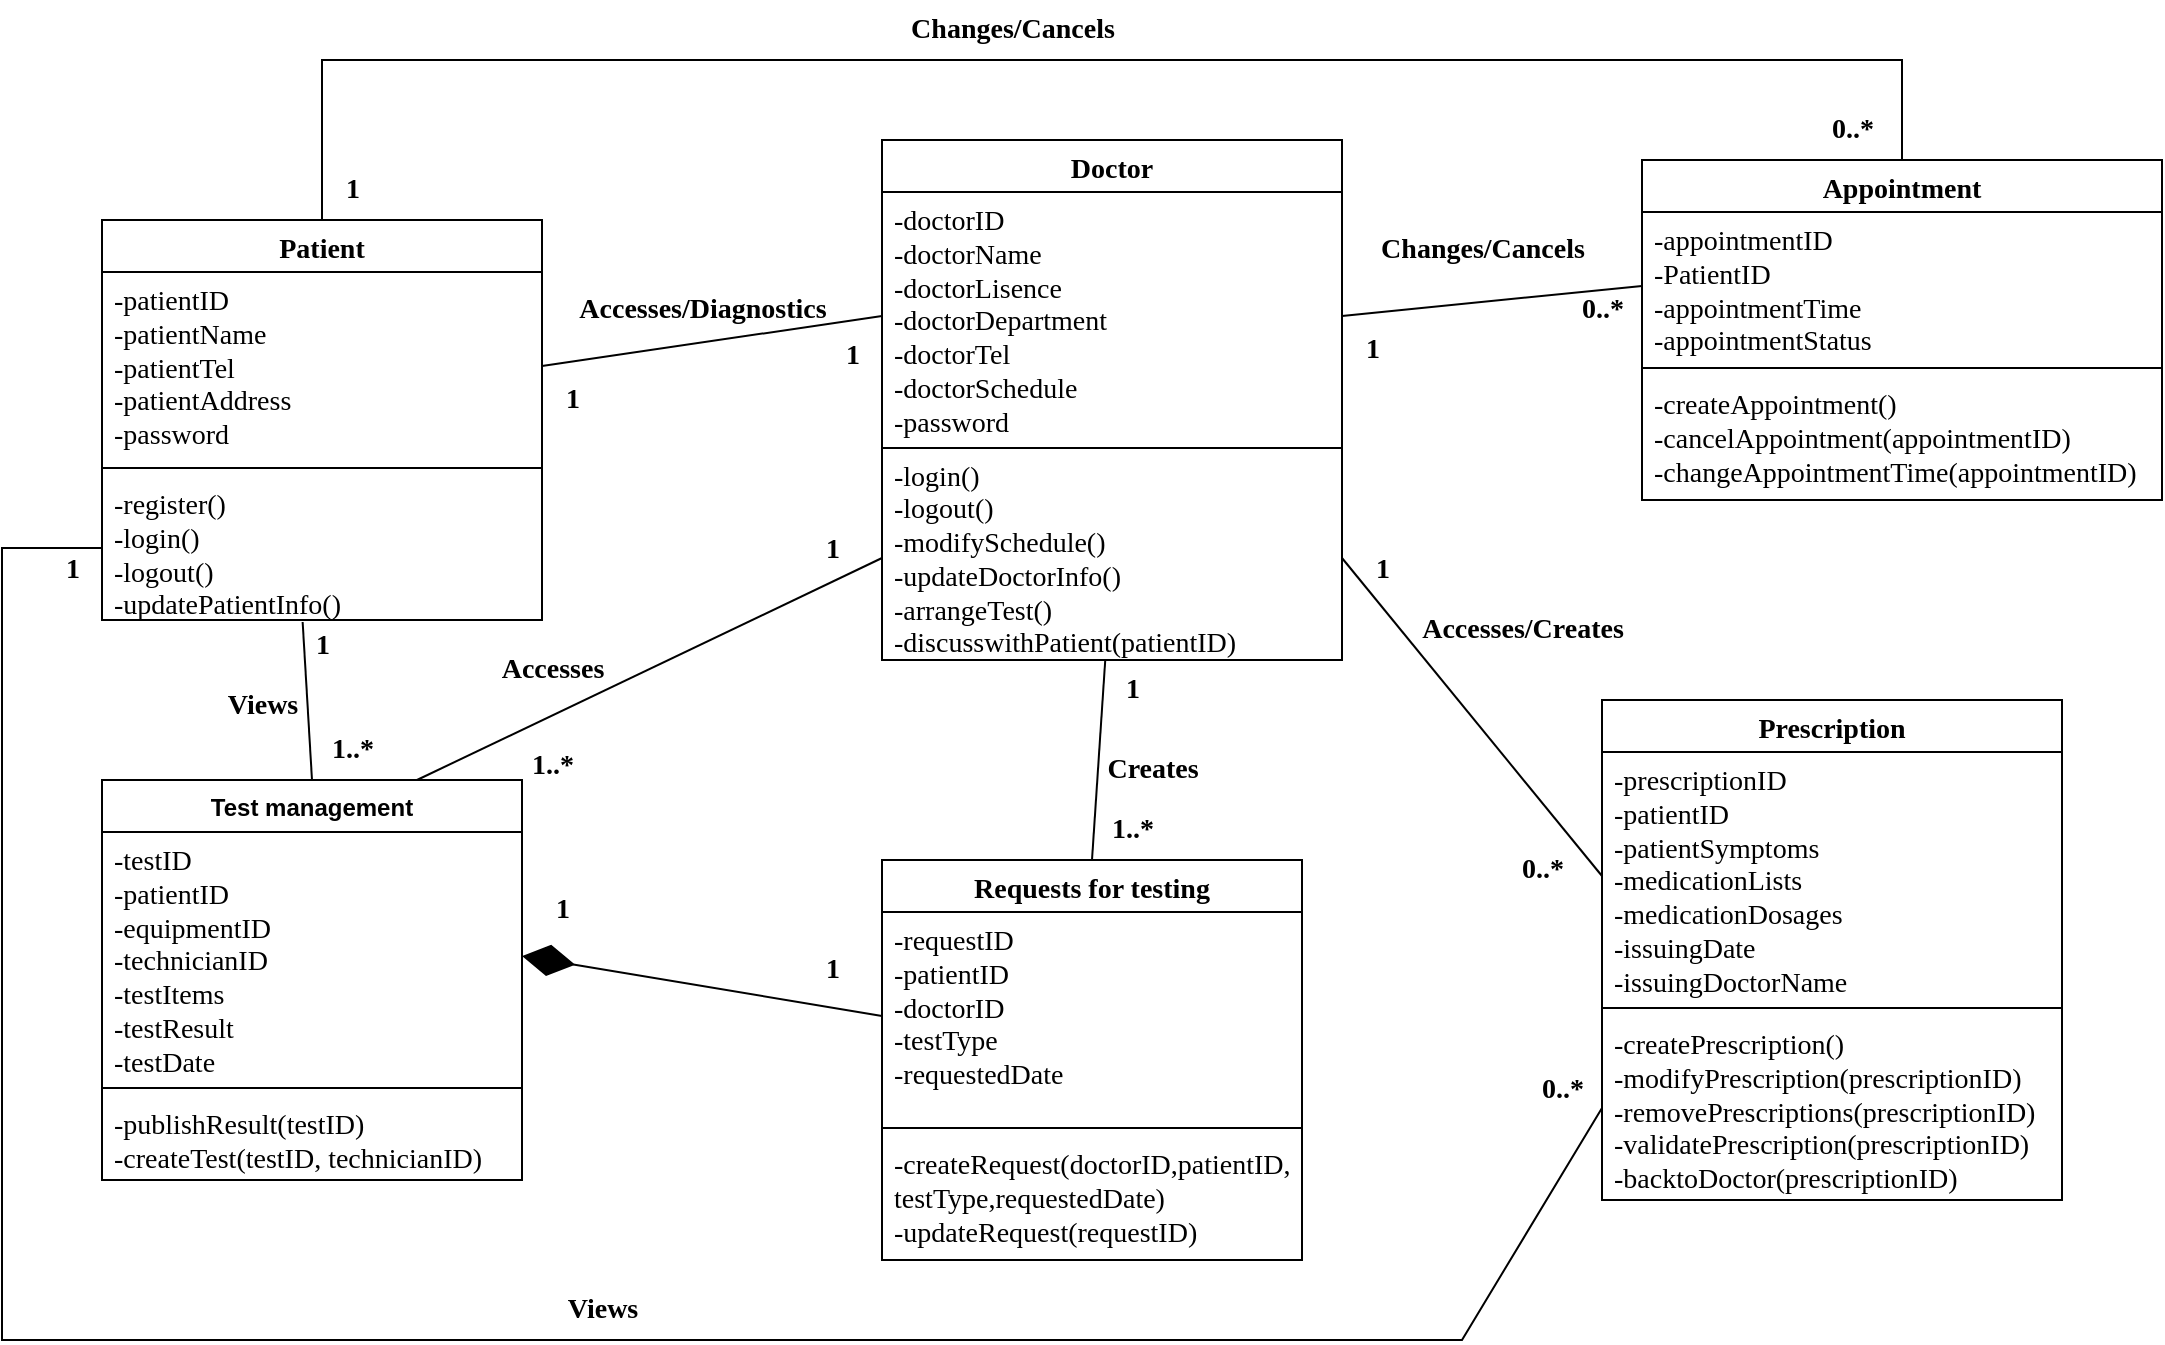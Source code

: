 <mxfile version="22.1.7" type="github">
  <diagram name="第 1 页" id="DenZLdO3r4VADLiXXg4M">
    <mxGraphModel dx="2165" dy="2223" grid="1" gridSize="10" guides="1" tooltips="1" connect="1" arrows="1" fold="1" page="1" pageScale="1" pageWidth="1169" pageHeight="827" math="0" shadow="0">
      <root>
        <mxCell id="0" />
        <mxCell id="1" parent="0" />
        <mxCell id="p3Dcqv_cOVk0L3FrFvDK-1" value="&lt;font style=&quot;font-size: 14px;&quot; face=&quot;Times New Roman&quot;&gt;Doctor&lt;/font&gt;" style="swimlane;fontStyle=1;align=center;verticalAlign=top;childLayout=stackLayout;horizontal=1;startSize=26;horizontalStack=0;resizeParent=1;resizeParentMax=0;resizeLast=0;collapsible=1;marginBottom=0;whiteSpace=wrap;html=1;" parent="1" vertex="1">
          <mxGeometry x="80" y="-920" width="230" height="260" as="geometry" />
        </mxCell>
        <mxCell id="p3Dcqv_cOVk0L3FrFvDK-2" value="-doctorID&lt;br style=&quot;font-size: 14px;&quot;&gt;-doctorName&lt;br&gt;-doctorLisence&lt;br style=&quot;font-size: 14px;&quot;&gt;-doctorDepartment&lt;br style=&quot;font-size: 14px;&quot;&gt;-doctorTel&lt;br style=&quot;font-size: 14px;&quot;&gt;-doctorSchedule&lt;br&gt;-password" style="text;strokeColor=none;fillColor=none;align=left;verticalAlign=top;spacingLeft=4;spacingRight=4;overflow=hidden;rotatable=0;points=[[0,0.5],[1,0.5]];portConstraint=eastwest;whiteSpace=wrap;html=1;fontFamily=Times New Roman;fontStyle=0;fontSize=14;" parent="p3Dcqv_cOVk0L3FrFvDK-1" vertex="1">
          <mxGeometry y="26" width="230" height="124" as="geometry" />
        </mxCell>
        <mxCell id="p3Dcqv_cOVk0L3FrFvDK-3" value="" style="line;strokeWidth=1;fillColor=none;align=left;verticalAlign=middle;spacingTop=-1;spacingLeft=3;spacingRight=3;rotatable=0;labelPosition=right;points=[];portConstraint=eastwest;strokeColor=inherit;" parent="p3Dcqv_cOVk0L3FrFvDK-1" vertex="1">
          <mxGeometry y="150" width="230" height="8" as="geometry" />
        </mxCell>
        <mxCell id="p3Dcqv_cOVk0L3FrFvDK-4" value="-login()&lt;br&gt;-logout()&lt;br style=&quot;font-size: 14px;&quot;&gt;-modifySchedule()&lt;br style=&quot;font-size: 14px;&quot;&gt;-updateDoctorInfo()&lt;br style=&quot;font-size: 14px;&quot;&gt;-arrangeTest()&lt;br&gt;-discusswithPatient(patientID)" style="text;strokeColor=none;fillColor=none;align=left;verticalAlign=middle;spacingLeft=4;spacingRight=4;overflow=hidden;rotatable=0;points=[[0,0.5],[1,0.5]];portConstraint=eastwest;whiteSpace=wrap;html=1;fontSize=14;fontFamily=Times New Roman;" parent="p3Dcqv_cOVk0L3FrFvDK-1" vertex="1">
          <mxGeometry y="158" width="230" height="102" as="geometry" />
        </mxCell>
        <mxCell id="p3Dcqv_cOVk0L3FrFvDK-5" value="&lt;font face=&quot;Times New Roman&quot; style=&quot;font-size: 14px;&quot;&gt;Appointment&lt;/font&gt;" style="swimlane;fontStyle=1;align=center;verticalAlign=top;childLayout=stackLayout;horizontal=1;startSize=26;horizontalStack=0;resizeParent=1;resizeParentMax=0;resizeLast=0;collapsible=1;marginBottom=0;whiteSpace=wrap;html=1;" parent="1" vertex="1">
          <mxGeometry x="460" y="-910" width="260" height="170" as="geometry" />
        </mxCell>
        <mxCell id="p3Dcqv_cOVk0L3FrFvDK-6" value="-appointmentID&lt;br style=&quot;font-size: 14px;&quot;&gt;-PatientID&lt;br style=&quot;font-size: 14px;&quot;&gt;-appointmentTime&lt;br style=&quot;font-size: 14px;&quot;&gt;-appointmentStatus" style="text;strokeColor=none;fillColor=none;align=left;verticalAlign=top;spacingLeft=4;spacingRight=4;overflow=hidden;rotatable=0;points=[[0,0.5],[1,0.5]];portConstraint=eastwest;whiteSpace=wrap;html=1;fontFamily=Times New Roman;fontSize=14;" parent="p3Dcqv_cOVk0L3FrFvDK-5" vertex="1">
          <mxGeometry y="26" width="260" height="74" as="geometry" />
        </mxCell>
        <mxCell id="p3Dcqv_cOVk0L3FrFvDK-7" value="" style="line;strokeWidth=1;fillColor=none;align=left;verticalAlign=middle;spacingTop=-1;spacingLeft=3;spacingRight=3;rotatable=0;labelPosition=right;points=[];portConstraint=eastwest;strokeColor=inherit;" parent="p3Dcqv_cOVk0L3FrFvDK-5" vertex="1">
          <mxGeometry y="100" width="260" height="8" as="geometry" />
        </mxCell>
        <mxCell id="p3Dcqv_cOVk0L3FrFvDK-8" value="-createAppointment()&lt;br style=&quot;border-color: var(--border-color);&quot;&gt;-cancelAppointment(appointmentID)&lt;br style=&quot;border-color: var(--border-color);&quot;&gt;-changeAppointmentTime(appointmentID)&lt;br&gt;" style="text;strokeColor=none;fillColor=none;align=left;verticalAlign=top;spacingLeft=4;spacingRight=4;overflow=hidden;rotatable=0;points=[[0,0.5],[1,0.5]];portConstraint=eastwest;whiteSpace=wrap;html=1;fontFamily=Times New Roman;fontSize=14;" parent="p3Dcqv_cOVk0L3FrFvDK-5" vertex="1">
          <mxGeometry y="108" width="260" height="62" as="geometry" />
        </mxCell>
        <mxCell id="p3Dcqv_cOVk0L3FrFvDK-9" value="&lt;font style=&quot;font-size: 14px;&quot;&gt;Prescription&lt;/font&gt;" style="swimlane;fontStyle=1;align=center;verticalAlign=top;childLayout=stackLayout;horizontal=1;startSize=26;horizontalStack=0;resizeParent=1;resizeParentMax=0;resizeLast=0;collapsible=1;marginBottom=0;whiteSpace=wrap;html=1;fontFamily=Times New Roman;" parent="1" vertex="1">
          <mxGeometry x="440" y="-640" width="230" height="250" as="geometry">
            <mxRectangle x="30" y="280" width="110" height="30" as="alternateBounds" />
          </mxGeometry>
        </mxCell>
        <mxCell id="p3Dcqv_cOVk0L3FrFvDK-10" value="&lt;font&gt;-prescriptionID&lt;br&gt;-patientID&lt;br style=&quot;font-size: 14px;&quot;&gt;-patientSymptoms&lt;br style=&quot;font-size: 14px;&quot;&gt;-medicationLists&lt;br style=&quot;font-size: 14px;&quot;&gt;-medicationDosages&lt;br&gt;-issuingDate&lt;br&gt;-issuingDoctorName&lt;/font&gt;" style="text;strokeColor=none;fillColor=none;align=left;verticalAlign=top;spacingLeft=4;spacingRight=4;overflow=hidden;rotatable=0;points=[[0,0.5],[1,0.5]];portConstraint=eastwest;whiteSpace=wrap;html=1;fontFamily=Times New Roman;fontSize=14;" parent="p3Dcqv_cOVk0L3FrFvDK-9" vertex="1">
          <mxGeometry y="26" width="230" height="124" as="geometry" />
        </mxCell>
        <mxCell id="p3Dcqv_cOVk0L3FrFvDK-11" value="" style="line;strokeWidth=1;fillColor=none;align=left;verticalAlign=middle;spacingTop=-1;spacingLeft=3;spacingRight=3;rotatable=0;labelPosition=right;points=[];portConstraint=eastwest;strokeColor=inherit;" parent="p3Dcqv_cOVk0L3FrFvDK-9" vertex="1">
          <mxGeometry y="150" width="230" height="8" as="geometry" />
        </mxCell>
        <mxCell id="p3Dcqv_cOVk0L3FrFvDK-12" value="-createPrescription()&lt;br style=&quot;border-color: var(--border-color);&quot;&gt;-modifyPrescription(prescriptionID)&lt;br style=&quot;border-color: var(--border-color);&quot;&gt;-removePrescriptions(prescriptionID)&lt;br style=&quot;border-color: var(--border-color);&quot;&gt;-validatePrescription(prescriptionID)&lt;br style=&quot;border-color: var(--border-color);&quot;&gt;-backtoDoctor(prescriptionID)" style="text;strokeColor=none;fillColor=none;align=left;verticalAlign=top;spacingLeft=4;spacingRight=4;overflow=hidden;rotatable=0;points=[[0,0.5],[1,0.5]];portConstraint=eastwest;whiteSpace=wrap;html=1;fontFamily=Times New Roman;fontSize=14;" parent="p3Dcqv_cOVk0L3FrFvDK-9" vertex="1">
          <mxGeometry y="158" width="230" height="92" as="geometry" />
        </mxCell>
        <mxCell id="p3Dcqv_cOVk0L3FrFvDK-15" value="&lt;font style=&quot;font-size: 14px;&quot; face=&quot;Times New Roman&quot;&gt;Requests for testing&lt;/font&gt;" style="swimlane;fontStyle=1;align=center;verticalAlign=top;childLayout=stackLayout;horizontal=1;startSize=26;horizontalStack=0;resizeParent=1;resizeParentMax=0;resizeLast=0;collapsible=1;marginBottom=0;whiteSpace=wrap;html=1;" parent="1" vertex="1">
          <mxGeometry x="80" y="-560" width="210" height="200" as="geometry" />
        </mxCell>
        <mxCell id="p3Dcqv_cOVk0L3FrFvDK-16" value="-requestID&lt;br&gt;-patientID&lt;br&gt;-doctorID&lt;br style=&quot;border-color: var(--border-color);&quot;&gt;-testType&lt;br&gt;-requestedDate" style="text;strokeColor=none;fillColor=none;align=left;verticalAlign=top;spacingLeft=4;spacingRight=4;overflow=hidden;rotatable=0;points=[[0,0.5],[1,0.5]];portConstraint=eastwest;whiteSpace=wrap;html=1;fontFamily=Times New Roman;fontSize=14;" parent="p3Dcqv_cOVk0L3FrFvDK-15" vertex="1">
          <mxGeometry y="26" width="210" height="104" as="geometry" />
        </mxCell>
        <mxCell id="p3Dcqv_cOVk0L3FrFvDK-17" value="" style="line;strokeWidth=1;fillColor=none;align=left;verticalAlign=middle;spacingTop=-1;spacingLeft=3;spacingRight=3;rotatable=0;labelPosition=right;points=[];portConstraint=eastwest;strokeColor=inherit;" parent="p3Dcqv_cOVk0L3FrFvDK-15" vertex="1">
          <mxGeometry y="130" width="210" height="8" as="geometry" />
        </mxCell>
        <mxCell id="p3Dcqv_cOVk0L3FrFvDK-18" value="-createRequest(doctorID,patientID,&lt;br&gt;testType,requestedDate)&lt;br style=&quot;font-size: 14px;&quot;&gt;-updateRequest(requestID)" style="text;strokeColor=none;fillColor=none;align=left;verticalAlign=top;spacingLeft=4;spacingRight=4;overflow=hidden;rotatable=0;points=[[0,0.5],[1,0.5]];portConstraint=eastwest;whiteSpace=wrap;html=1;fontFamily=Times New Roman;fontSize=14;" parent="p3Dcqv_cOVk0L3FrFvDK-15" vertex="1">
          <mxGeometry y="138" width="210" height="62" as="geometry" />
        </mxCell>
        <mxCell id="p3Dcqv_cOVk0L3FrFvDK-21" value="Patient" style="swimlane;fontStyle=1;align=center;verticalAlign=top;childLayout=stackLayout;horizontal=1;startSize=26;horizontalStack=0;resizeParent=1;resizeParentMax=0;resizeLast=0;collapsible=1;marginBottom=0;whiteSpace=wrap;html=1;fontFamily=Times New Roman;fontSize=14;" parent="1" vertex="1">
          <mxGeometry x="-310" y="-880" width="220" height="200" as="geometry" />
        </mxCell>
        <mxCell id="p3Dcqv_cOVk0L3FrFvDK-22" value="-patientID&lt;br style=&quot;font-size: 14px;&quot;&gt;-patientName&lt;br style=&quot;font-size: 14px;&quot;&gt;-patientTel&lt;br style=&quot;font-size: 14px;&quot;&gt;-patientAddress&lt;br style=&quot;font-size: 14px;&quot;&gt;-password" style="text;strokeColor=none;fillColor=none;align=left;verticalAlign=top;spacingLeft=4;spacingRight=4;overflow=hidden;rotatable=0;points=[[0,0.5],[1,0.5]];portConstraint=eastwest;whiteSpace=wrap;html=1;fontFamily=Times New Roman;fontSize=14;" parent="p3Dcqv_cOVk0L3FrFvDK-21" vertex="1">
          <mxGeometry y="26" width="220" height="94" as="geometry" />
        </mxCell>
        <mxCell id="p3Dcqv_cOVk0L3FrFvDK-23" value="" style="line;strokeWidth=1;fillColor=none;align=left;verticalAlign=middle;spacingTop=-1;spacingLeft=3;spacingRight=3;rotatable=0;labelPosition=right;points=[];portConstraint=eastwest;strokeColor=inherit;" parent="p3Dcqv_cOVk0L3FrFvDK-21" vertex="1">
          <mxGeometry y="120" width="220" height="8" as="geometry" />
        </mxCell>
        <mxCell id="p3Dcqv_cOVk0L3FrFvDK-24" value="-register()&lt;br&gt;-login()&lt;br style=&quot;border-color: var(--border-color); font-size: 14px;&quot;&gt;&lt;span style=&quot;font-size: 14px;&quot;&gt;-logout()&lt;br&gt;-updatePatientInfo()&lt;br&gt;&lt;/span&gt;" style="text;strokeColor=none;fillColor=none;align=left;verticalAlign=top;spacingLeft=4;spacingRight=4;overflow=hidden;rotatable=0;points=[[0,0.5],[1,0.5]];portConstraint=eastwest;whiteSpace=wrap;html=1;fontSize=14;fontFamily=Times New Roman;" parent="p3Dcqv_cOVk0L3FrFvDK-21" vertex="1">
          <mxGeometry y="128" width="220" height="72" as="geometry" />
        </mxCell>
        <mxCell id="p3Dcqv_cOVk0L3FrFvDK-25" value="Test management" style="swimlane;fontStyle=1;align=center;verticalAlign=top;childLayout=stackLayout;horizontal=1;startSize=26;horizontalStack=0;resizeParent=1;resizeParentMax=0;resizeLast=0;collapsible=1;marginBottom=0;whiteSpace=wrap;html=1;" parent="1" vertex="1">
          <mxGeometry x="-310" y="-600" width="210" height="200" as="geometry" />
        </mxCell>
        <mxCell id="p3Dcqv_cOVk0L3FrFvDK-26" value="-testID&lt;br style=&quot;font-size: 14px;&quot;&gt;-patientID&lt;br&gt;-equipmentID&lt;br&gt;-technicianID&lt;br&gt;-testItems&lt;br style=&quot;font-size: 14px;&quot;&gt;-testResult&lt;br&gt;-testDate" style="text;strokeColor=none;fillColor=none;align=left;verticalAlign=top;spacingLeft=4;spacingRight=4;overflow=hidden;rotatable=0;points=[[0,0.5],[1,0.5]];portConstraint=eastwest;whiteSpace=wrap;html=1;fontFamily=Times New Roman;fontSize=14;" parent="p3Dcqv_cOVk0L3FrFvDK-25" vertex="1">
          <mxGeometry y="26" width="210" height="124" as="geometry" />
        </mxCell>
        <mxCell id="p3Dcqv_cOVk0L3FrFvDK-27" value="" style="line;strokeWidth=1;fillColor=none;align=left;verticalAlign=middle;spacingTop=-1;spacingLeft=3;spacingRight=3;rotatable=0;labelPosition=right;points=[];portConstraint=eastwest;strokeColor=inherit;" parent="p3Dcqv_cOVk0L3FrFvDK-25" vertex="1">
          <mxGeometry y="150" width="210" height="8" as="geometry" />
        </mxCell>
        <mxCell id="p3Dcqv_cOVk0L3FrFvDK-28" value="-publishResult(testID)&lt;br&gt;-createTest(testID, technicianID)" style="text;strokeColor=none;fillColor=none;align=left;verticalAlign=top;spacingLeft=4;spacingRight=4;overflow=hidden;rotatable=0;points=[[0,0.5],[1,0.5]];portConstraint=eastwest;whiteSpace=wrap;html=1;fontFamily=Times New Roman;fontSize=14;" parent="p3Dcqv_cOVk0L3FrFvDK-25" vertex="1">
          <mxGeometry y="158" width="210" height="42" as="geometry" />
        </mxCell>
        <mxCell id="lUxniN7s-FJJxCix2oJ--1" value="" style="endArrow=none;html=1;rounded=0;entryX=0;entryY=0.5;entryDx=0;entryDy=0;exitX=1;exitY=0.5;exitDx=0;exitDy=0;" edge="1" parent="1" source="p3Dcqv_cOVk0L3FrFvDK-2" target="p3Dcqv_cOVk0L3FrFvDK-6">
          <mxGeometry width="50" height="50" relative="1" as="geometry">
            <mxPoint x="190" y="-630" as="sourcePoint" />
            <mxPoint x="240" y="-680" as="targetPoint" />
          </mxGeometry>
        </mxCell>
        <mxCell id="lUxniN7s-FJJxCix2oJ--2" value="" style="endArrow=none;html=1;rounded=0;entryX=0;entryY=0.5;entryDx=0;entryDy=0;exitX=1;exitY=0.5;exitDx=0;exitDy=0;" edge="1" parent="1" source="p3Dcqv_cOVk0L3FrFvDK-4" target="p3Dcqv_cOVk0L3FrFvDK-10">
          <mxGeometry width="50" height="50" relative="1" as="geometry">
            <mxPoint x="190" y="-630" as="sourcePoint" />
            <mxPoint x="240" y="-680" as="targetPoint" />
          </mxGeometry>
        </mxCell>
        <mxCell id="lUxniN7s-FJJxCix2oJ--3" value="" style="endArrow=none;html=1;rounded=0;entryX=0.5;entryY=0;entryDx=0;entryDy=0;" edge="1" parent="1" source="p3Dcqv_cOVk0L3FrFvDK-4" target="p3Dcqv_cOVk0L3FrFvDK-15">
          <mxGeometry width="50" height="50" relative="1" as="geometry">
            <mxPoint x="320" y="-701" as="sourcePoint" />
            <mxPoint x="450" y="-542" as="targetPoint" />
          </mxGeometry>
        </mxCell>
        <mxCell id="lUxniN7s-FJJxCix2oJ--5" value="Changes/Cancels" style="text;html=1;align=center;verticalAlign=middle;resizable=0;points=[];autosize=1;strokeColor=none;fillColor=none;fontFamily=Times New Roman;fontStyle=1;fontSize=14;" vertex="1" parent="1">
          <mxGeometry x="315" y="-880" width="130" height="30" as="geometry" />
        </mxCell>
        <mxCell id="lUxniN7s-FJJxCix2oJ--6" value="1" style="text;html=1;align=center;verticalAlign=middle;resizable=0;points=[];autosize=1;strokeColor=none;fillColor=none;fontFamily=Times New Roman;fontStyle=1;fontSize=14;" vertex="1" parent="1">
          <mxGeometry x="310" y="-830" width="30" height="30" as="geometry" />
        </mxCell>
        <mxCell id="lUxniN7s-FJJxCix2oJ--7" value="0..*" style="text;html=1;align=center;verticalAlign=middle;resizable=0;points=[];autosize=1;strokeColor=none;fillColor=none;fontFamily=Times New Roman;fontStyle=1;fontSize=14;" vertex="1" parent="1">
          <mxGeometry x="420" y="-850" width="40" height="30" as="geometry" />
        </mxCell>
        <mxCell id="lUxniN7s-FJJxCix2oJ--8" value="" style="endArrow=none;html=1;rounded=0;entryX=0;entryY=0.5;entryDx=0;entryDy=0;exitX=1;exitY=0.5;exitDx=0;exitDy=0;" edge="1" parent="1" source="p3Dcqv_cOVk0L3FrFvDK-22" target="p3Dcqv_cOVk0L3FrFvDK-2">
          <mxGeometry width="50" height="50" relative="1" as="geometry">
            <mxPoint x="190" y="-720" as="sourcePoint" />
            <mxPoint x="240" y="-770" as="targetPoint" />
          </mxGeometry>
        </mxCell>
        <mxCell id="lUxniN7s-FJJxCix2oJ--9" value="Accesses/Diagnostics" style="text;html=1;align=center;verticalAlign=middle;resizable=0;points=[];autosize=1;strokeColor=none;fillColor=none;fontFamily=Times New Roman;fontStyle=1;fontSize=14;" vertex="1" parent="1">
          <mxGeometry x="-85" y="-850" width="150" height="30" as="geometry" />
        </mxCell>
        <mxCell id="lUxniN7s-FJJxCix2oJ--10" value="" style="endArrow=none;html=1;rounded=0;entryX=0;entryY=0.5;entryDx=0;entryDy=0;exitX=0.75;exitY=0;exitDx=0;exitDy=0;" edge="1" parent="1" source="p3Dcqv_cOVk0L3FrFvDK-25" target="p3Dcqv_cOVk0L3FrFvDK-4">
          <mxGeometry width="50" height="50" relative="1" as="geometry">
            <mxPoint y="-630" as="sourcePoint" />
            <mxPoint x="50" y="-680" as="targetPoint" />
          </mxGeometry>
        </mxCell>
        <mxCell id="lUxniN7s-FJJxCix2oJ--11" value="Accesses" style="text;html=1;align=center;verticalAlign=middle;resizable=0;points=[];autosize=1;strokeColor=none;fillColor=none;fontFamily=Times New Roman;fontStyle=1;fontSize=14;" vertex="1" parent="1">
          <mxGeometry x="-120" y="-670" width="70" height="30" as="geometry" />
        </mxCell>
        <mxCell id="lUxniN7s-FJJxCix2oJ--12" value="Accesses/Creates" style="text;html=1;align=center;verticalAlign=middle;resizable=0;points=[];autosize=1;strokeColor=none;fillColor=none;fontStyle=1;fontFamily=Times New Roman;fontSize=14;" vertex="1" parent="1">
          <mxGeometry x="340" y="-690" width="120" height="30" as="geometry" />
        </mxCell>
        <mxCell id="lUxniN7s-FJJxCix2oJ--13" value="&lt;b&gt;&lt;font face=&quot;Times New Roman&quot; style=&quot;font-size: 14px;&quot;&gt;Creates&lt;/font&gt;&lt;/b&gt;" style="text;html=1;align=center;verticalAlign=middle;resizable=0;points=[];autosize=1;strokeColor=none;fillColor=none;" vertex="1" parent="1">
          <mxGeometry x="180" y="-620" width="70" height="30" as="geometry" />
        </mxCell>
        <mxCell id="lUxniN7s-FJJxCix2oJ--15" value="1" style="text;html=1;align=center;verticalAlign=middle;resizable=0;points=[];autosize=1;strokeColor=none;fillColor=none;fontFamily=Times New Roman;fontStyle=1;fontSize=14;" vertex="1" parent="1">
          <mxGeometry x="50" y="-827" width="30" height="30" as="geometry" />
        </mxCell>
        <mxCell id="lUxniN7s-FJJxCix2oJ--16" value="1" style="text;html=1;align=center;verticalAlign=middle;resizable=0;points=[];autosize=1;strokeColor=none;fillColor=none;fontFamily=Times New Roman;fontStyle=1;fontSize=14;" vertex="1" parent="1">
          <mxGeometry x="-90" y="-805" width="30" height="30" as="geometry" />
        </mxCell>
        <mxCell id="lUxniN7s-FJJxCix2oJ--17" value="Changes/Cancels" style="text;html=1;align=center;verticalAlign=middle;resizable=0;points=[];autosize=1;strokeColor=none;fillColor=none;fontFamily=Times New Roman;fontStyle=1;fontSize=14;" vertex="1" parent="1">
          <mxGeometry x="80" y="-990" width="130" height="30" as="geometry" />
        </mxCell>
        <mxCell id="lUxniN7s-FJJxCix2oJ--18" value="" style="endArrow=none;html=1;rounded=0;exitX=0.5;exitY=0;exitDx=0;exitDy=0;entryX=0.5;entryY=0;entryDx=0;entryDy=0;" edge="1" parent="1" source="p3Dcqv_cOVk0L3FrFvDK-21" target="p3Dcqv_cOVk0L3FrFvDK-5">
          <mxGeometry width="50" height="50" relative="1" as="geometry">
            <mxPoint x="-220" y="-880" as="sourcePoint" />
            <mxPoint x="350" y="-1000" as="targetPoint" />
            <Array as="points">
              <mxPoint x="-200" y="-960" />
              <mxPoint x="590" y="-960" />
            </Array>
          </mxGeometry>
        </mxCell>
        <mxCell id="lUxniN7s-FJJxCix2oJ--19" value="1" style="text;html=1;align=center;verticalAlign=middle;resizable=0;points=[];autosize=1;strokeColor=none;fillColor=none;fontFamily=Times New Roman;fontStyle=1;fontSize=14;" vertex="1" parent="1">
          <mxGeometry x="-200" y="-910" width="30" height="30" as="geometry" />
        </mxCell>
        <mxCell id="lUxniN7s-FJJxCix2oJ--20" value="0..*" style="text;html=1;align=center;verticalAlign=middle;resizable=0;points=[];autosize=1;strokeColor=none;fillColor=none;fontFamily=Times New Roman;fontStyle=1;fontSize=14;" vertex="1" parent="1">
          <mxGeometry x="545" y="-940" width="40" height="30" as="geometry" />
        </mxCell>
        <mxCell id="lUxniN7s-FJJxCix2oJ--21" value="" style="endArrow=none;html=1;rounded=0;exitX=0.456;exitY=1.014;exitDx=0;exitDy=0;exitPerimeter=0;entryX=0.5;entryY=0;entryDx=0;entryDy=0;" edge="1" parent="1" source="p3Dcqv_cOVk0L3FrFvDK-24" target="p3Dcqv_cOVk0L3FrFvDK-25">
          <mxGeometry width="50" height="50" relative="1" as="geometry">
            <mxPoint x="130" y="-630" as="sourcePoint" />
            <mxPoint x="180" y="-680" as="targetPoint" />
          </mxGeometry>
        </mxCell>
        <mxCell id="lUxniN7s-FJJxCix2oJ--22" value="Views" style="text;html=1;align=center;verticalAlign=middle;resizable=0;points=[];autosize=1;strokeColor=none;fillColor=none;fontFamily=Times New Roman;fontStyle=1;fontSize=14;" vertex="1" parent="1">
          <mxGeometry x="-260" y="-652" width="60" height="30" as="geometry" />
        </mxCell>
        <mxCell id="lUxniN7s-FJJxCix2oJ--24" value="" style="endArrow=none;html=1;rounded=0;entryX=0;entryY=0.5;entryDx=0;entryDy=0;exitX=0;exitY=0.5;exitDx=0;exitDy=0;" edge="1" parent="1" source="p3Dcqv_cOVk0L3FrFvDK-12" target="p3Dcqv_cOVk0L3FrFvDK-24">
          <mxGeometry width="50" height="50" relative="1" as="geometry">
            <mxPoint x="80" y="-540" as="sourcePoint" />
            <mxPoint x="130" y="-590" as="targetPoint" />
            <Array as="points">
              <mxPoint x="370" y="-320" />
              <mxPoint x="-360" y="-320" />
              <mxPoint x="-360" y="-716" />
            </Array>
          </mxGeometry>
        </mxCell>
        <mxCell id="lUxniN7s-FJJxCix2oJ--25" value="Views" style="text;html=1;align=center;verticalAlign=middle;resizable=0;points=[];autosize=1;strokeColor=none;fillColor=none;fontFamily=Times New Roman;fontStyle=1;fontSize=14;" vertex="1" parent="1">
          <mxGeometry x="-90" y="-350" width="60" height="30" as="geometry" />
        </mxCell>
        <mxCell id="lUxniN7s-FJJxCix2oJ--26" value="0..*" style="text;html=1;align=center;verticalAlign=middle;resizable=0;points=[];autosize=1;strokeColor=none;fillColor=none;fontFamily=Times New Roman;fontStyle=1;fontSize=14;" vertex="1" parent="1">
          <mxGeometry x="400" y="-460" width="40" height="30" as="geometry" />
        </mxCell>
        <mxCell id="lUxniN7s-FJJxCix2oJ--27" value="1" style="text;html=1;align=center;verticalAlign=middle;resizable=0;points=[];autosize=1;strokeColor=none;fillColor=none;fontFamily=Times New Roman;fontStyle=1;fontSize=14;" vertex="1" parent="1">
          <mxGeometry x="-340" y="-720" width="30" height="30" as="geometry" />
        </mxCell>
        <mxCell id="lUxniN7s-FJJxCix2oJ--28" value="1" style="text;html=1;align=center;verticalAlign=middle;resizable=0;points=[];autosize=1;strokeColor=none;fillColor=none;fontFamily=Times New Roman;fontStyle=1;fontSize=14;" vertex="1" parent="1">
          <mxGeometry x="-215" y="-682" width="30" height="30" as="geometry" />
        </mxCell>
        <mxCell id="lUxniN7s-FJJxCix2oJ--29" value="1..*" style="text;html=1;align=center;verticalAlign=middle;resizable=0;points=[];autosize=1;strokeColor=none;fillColor=none;fontFamily=Times New Roman;fontStyle=1;fontSize=14;" vertex="1" parent="1">
          <mxGeometry x="-205" y="-630" width="40" height="30" as="geometry" />
        </mxCell>
        <mxCell id="lUxniN7s-FJJxCix2oJ--30" value="1" style="text;html=1;align=center;verticalAlign=middle;resizable=0;points=[];autosize=1;strokeColor=none;fillColor=none;fontFamily=Times New Roman;fontStyle=1;fontSize=14;" vertex="1" parent="1">
          <mxGeometry x="190" y="-660" width="30" height="30" as="geometry" />
        </mxCell>
        <mxCell id="lUxniN7s-FJJxCix2oJ--31" value="1..*" style="text;html=1;align=center;verticalAlign=middle;resizable=0;points=[];autosize=1;strokeColor=none;fillColor=none;fontFamily=Times New Roman;fontStyle=1;fontSize=14;" vertex="1" parent="1">
          <mxGeometry x="185" y="-590" width="40" height="30" as="geometry" />
        </mxCell>
        <mxCell id="lUxniN7s-FJJxCix2oJ--32" value="1" style="text;html=1;align=center;verticalAlign=middle;resizable=0;points=[];autosize=1;strokeColor=none;fillColor=none;fontFamily=Times New Roman;fontStyle=1;fontSize=14;" vertex="1" parent="1">
          <mxGeometry x="40" y="-730" width="30" height="30" as="geometry" />
        </mxCell>
        <mxCell id="lUxniN7s-FJJxCix2oJ--33" value="1..*" style="text;html=1;align=center;verticalAlign=middle;resizable=0;points=[];autosize=1;strokeColor=none;fillColor=none;fontFamily=Times New Roman;fontStyle=1;fontSize=14;" vertex="1" parent="1">
          <mxGeometry x="-105" y="-622" width="40" height="30" as="geometry" />
        </mxCell>
        <mxCell id="lUxniN7s-FJJxCix2oJ--35" value="" style="endArrow=diamondThin;endFill=1;endSize=24;html=1;rounded=0;entryX=1;entryY=0.5;entryDx=0;entryDy=0;exitX=0;exitY=0.5;exitDx=0;exitDy=0;" edge="1" parent="1" source="p3Dcqv_cOVk0L3FrFvDK-16" target="p3Dcqv_cOVk0L3FrFvDK-26">
          <mxGeometry width="160" relative="1" as="geometry">
            <mxPoint x="30" y="-530" as="sourcePoint" />
            <mxPoint x="190" y="-530" as="targetPoint" />
          </mxGeometry>
        </mxCell>
        <mxCell id="lUxniN7s-FJJxCix2oJ--36" value="1" style="text;html=1;align=center;verticalAlign=middle;resizable=0;points=[];autosize=1;strokeColor=none;fillColor=none;fontFamily=Times New Roman;fontStyle=1;fontSize=14;" vertex="1" parent="1">
          <mxGeometry x="-95" y="-550" width="30" height="30" as="geometry" />
        </mxCell>
        <mxCell id="lUxniN7s-FJJxCix2oJ--37" value="1" style="text;html=1;align=center;verticalAlign=middle;resizable=0;points=[];autosize=1;strokeColor=none;fillColor=none;fontFamily=Times New Roman;fontStyle=1;fontSize=14;" vertex="1" parent="1">
          <mxGeometry x="40" y="-520" width="30" height="30" as="geometry" />
        </mxCell>
        <mxCell id="lUxniN7s-FJJxCix2oJ--38" value="1" style="text;html=1;align=center;verticalAlign=middle;resizable=0;points=[];autosize=1;strokeColor=none;fillColor=none;fontFamily=Times New Roman;fontStyle=1;fontSize=14;" vertex="1" parent="1">
          <mxGeometry x="315" y="-720" width="30" height="30" as="geometry" />
        </mxCell>
        <mxCell id="lUxniN7s-FJJxCix2oJ--39" value="0..*" style="text;html=1;align=center;verticalAlign=middle;resizable=0;points=[];autosize=1;strokeColor=none;fillColor=none;fontFamily=Times New Roman;fontStyle=1;fontSize=14;" vertex="1" parent="1">
          <mxGeometry x="390" y="-570" width="40" height="30" as="geometry" />
        </mxCell>
      </root>
    </mxGraphModel>
  </diagram>
</mxfile>
